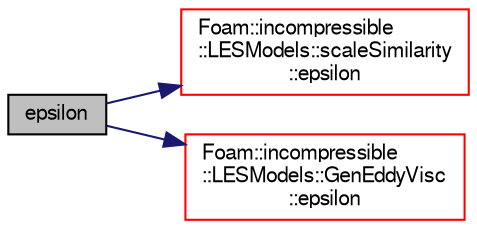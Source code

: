 digraph "epsilon"
{
  bgcolor="transparent";
  edge [fontname="FreeSans",fontsize="10",labelfontname="FreeSans",labelfontsize="10"];
  node [fontname="FreeSans",fontsize="10",shape=record];
  rankdir="LR";
  Node722 [label="epsilon",height=0.2,width=0.4,color="black", fillcolor="grey75", style="filled", fontcolor="black"];
  Node722 -> Node723 [color="midnightblue",fontsize="10",style="solid",fontname="FreeSans"];
  Node723 [label="Foam::incompressible\l::LESModels::scaleSimilarity\l::epsilon",height=0.2,width=0.4,color="red",URL="$a30890.html#a7593db4148b0ba5155861a0292ec9c32",tooltip="Return the SGS turbulent dissipation. "];
  Node722 -> Node733 [color="midnightblue",fontsize="10",style="solid",fontname="FreeSans"];
  Node733 [label="Foam::incompressible\l::LESModels::GenEddyVisc\l::epsilon",height=0.2,width=0.4,color="red",URL="$a30846.html#ad79e047917669fbb490d351478651e20",tooltip="Return sub-grid disipation rate. "];
}
